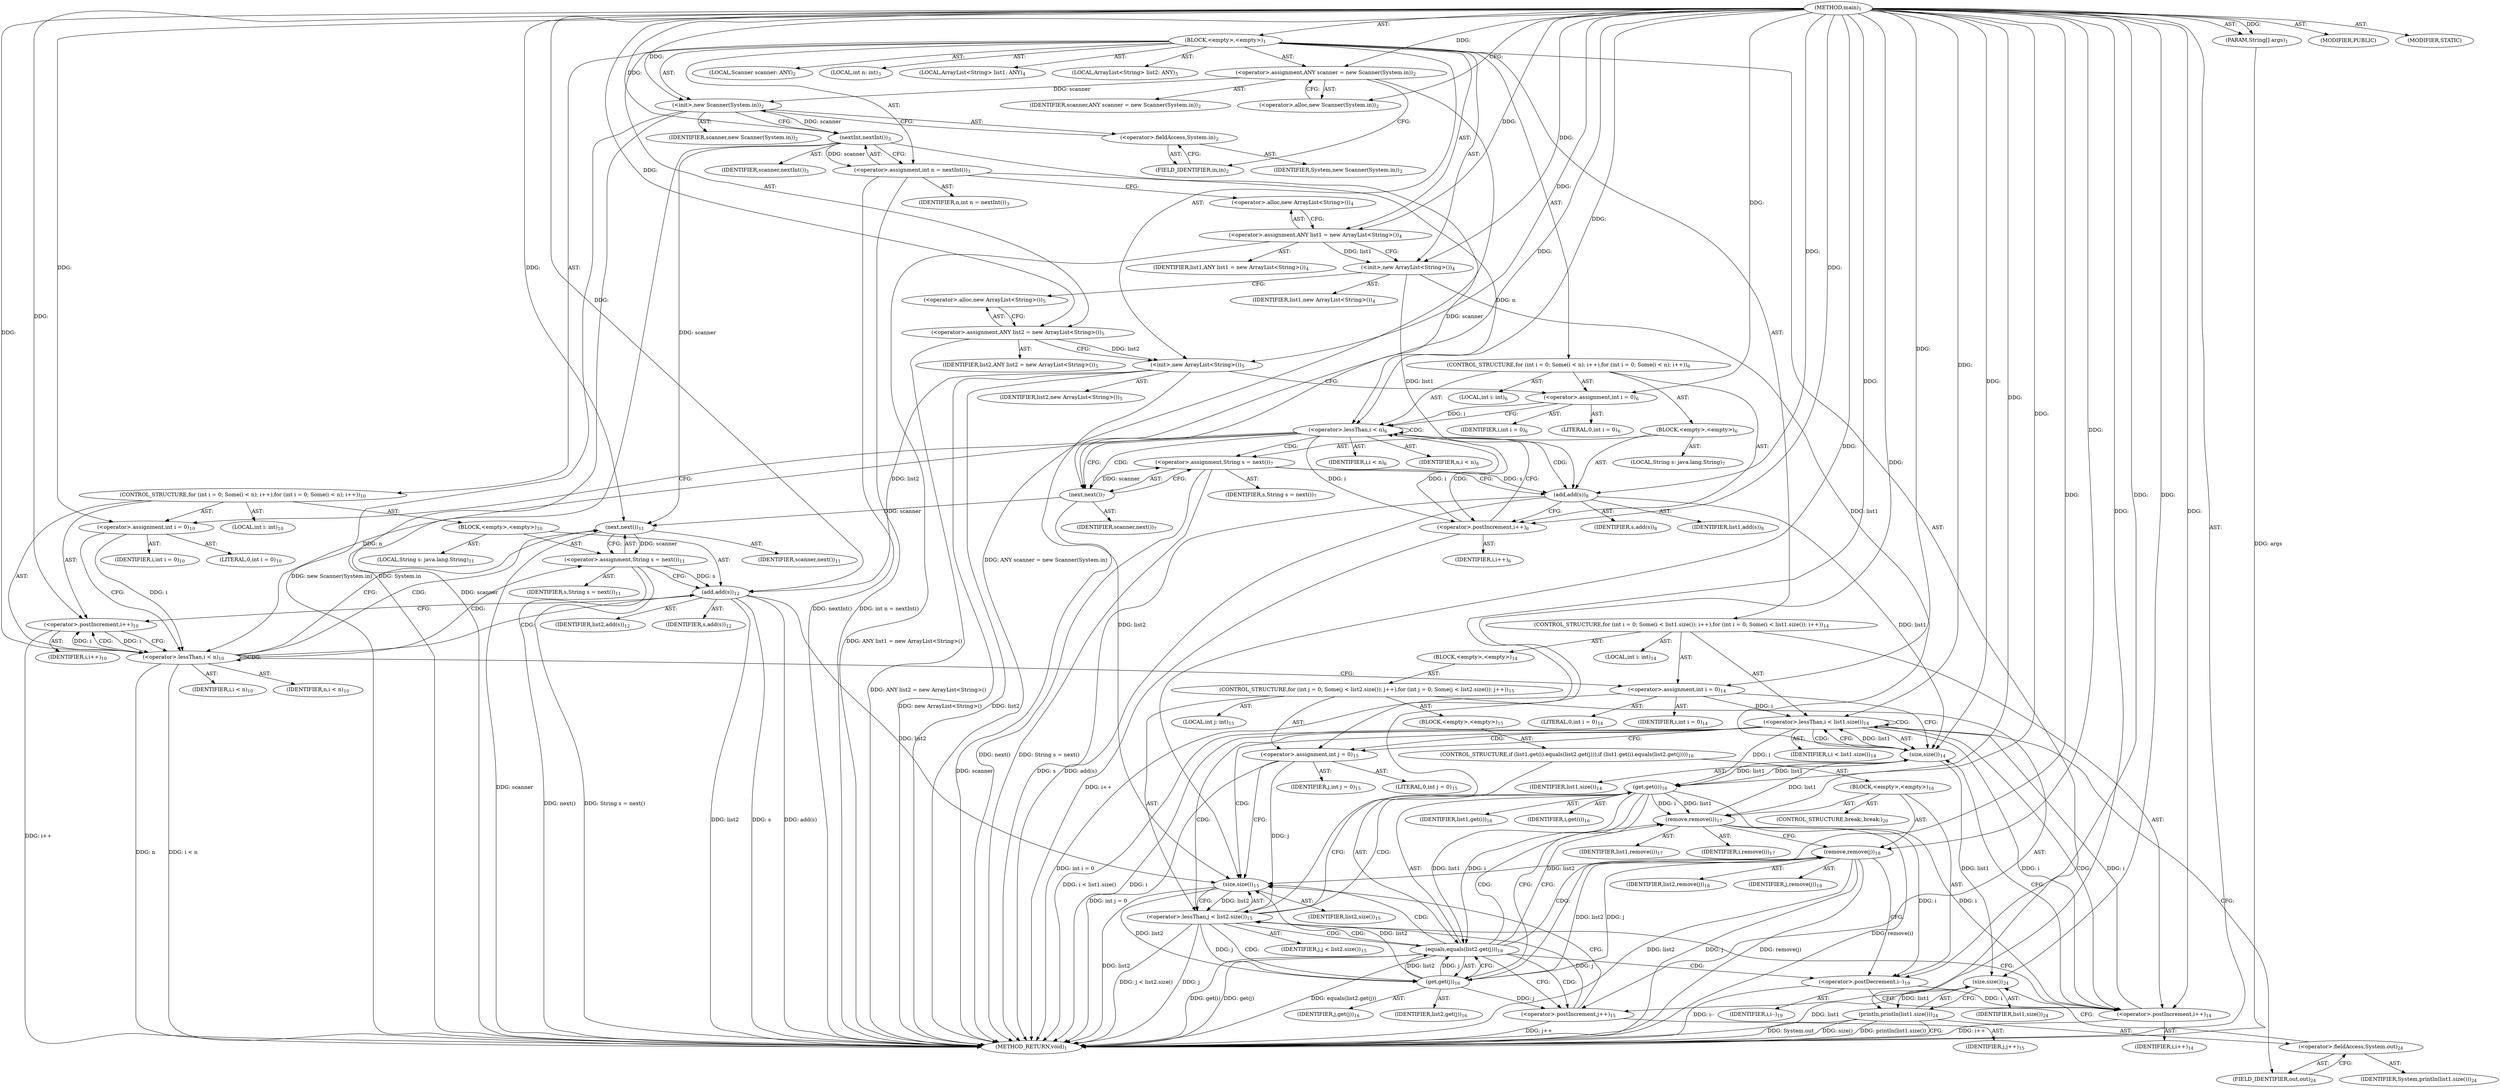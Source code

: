 digraph "main" {  
"23" [label = <(METHOD,main)<SUB>1</SUB>> ]
"24" [label = <(PARAM,String[] args)<SUB>1</SUB>> ]
"25" [label = <(BLOCK,&lt;empty&gt;,&lt;empty&gt;)<SUB>1</SUB>> ]
"4" [label = <(LOCAL,Scanner scanner: ANY)<SUB>2</SUB>> ]
"26" [label = <(&lt;operator&gt;.assignment,ANY scanner = new Scanner(System.in))<SUB>2</SUB>> ]
"27" [label = <(IDENTIFIER,scanner,ANY scanner = new Scanner(System.in))<SUB>2</SUB>> ]
"28" [label = <(&lt;operator&gt;.alloc,new Scanner(System.in))<SUB>2</SUB>> ]
"29" [label = <(&lt;init&gt;,new Scanner(System.in))<SUB>2</SUB>> ]
"3" [label = <(IDENTIFIER,scanner,new Scanner(System.in))<SUB>2</SUB>> ]
"30" [label = <(&lt;operator&gt;.fieldAccess,System.in)<SUB>2</SUB>> ]
"31" [label = <(IDENTIFIER,System,new Scanner(System.in))<SUB>2</SUB>> ]
"32" [label = <(FIELD_IDENTIFIER,in,in)<SUB>2</SUB>> ]
"33" [label = <(LOCAL,int n: int)<SUB>3</SUB>> ]
"34" [label = <(&lt;operator&gt;.assignment,int n = nextInt())<SUB>3</SUB>> ]
"35" [label = <(IDENTIFIER,n,int n = nextInt())<SUB>3</SUB>> ]
"36" [label = <(nextInt,nextInt())<SUB>3</SUB>> ]
"37" [label = <(IDENTIFIER,scanner,nextInt())<SUB>3</SUB>> ]
"6" [label = <(LOCAL,ArrayList&lt;String&gt; list1: ANY)<SUB>4</SUB>> ]
"38" [label = <(&lt;operator&gt;.assignment,ANY list1 = new ArrayList&lt;String&gt;())<SUB>4</SUB>> ]
"39" [label = <(IDENTIFIER,list1,ANY list1 = new ArrayList&lt;String&gt;())<SUB>4</SUB>> ]
"40" [label = <(&lt;operator&gt;.alloc,new ArrayList&lt;String&gt;())<SUB>4</SUB>> ]
"41" [label = <(&lt;init&gt;,new ArrayList&lt;String&gt;())<SUB>4</SUB>> ]
"5" [label = <(IDENTIFIER,list1,new ArrayList&lt;String&gt;())<SUB>4</SUB>> ]
"8" [label = <(LOCAL,ArrayList&lt;String&gt; list2: ANY)<SUB>5</SUB>> ]
"42" [label = <(&lt;operator&gt;.assignment,ANY list2 = new ArrayList&lt;String&gt;())<SUB>5</SUB>> ]
"43" [label = <(IDENTIFIER,list2,ANY list2 = new ArrayList&lt;String&gt;())<SUB>5</SUB>> ]
"44" [label = <(&lt;operator&gt;.alloc,new ArrayList&lt;String&gt;())<SUB>5</SUB>> ]
"45" [label = <(&lt;init&gt;,new ArrayList&lt;String&gt;())<SUB>5</SUB>> ]
"7" [label = <(IDENTIFIER,list2,new ArrayList&lt;String&gt;())<SUB>5</SUB>> ]
"46" [label = <(CONTROL_STRUCTURE,for (int i = 0; Some(i &lt; n); i++),for (int i = 0; Some(i &lt; n); i++))<SUB>6</SUB>> ]
"47" [label = <(LOCAL,int i: int)<SUB>6</SUB>> ]
"48" [label = <(&lt;operator&gt;.assignment,int i = 0)<SUB>6</SUB>> ]
"49" [label = <(IDENTIFIER,i,int i = 0)<SUB>6</SUB>> ]
"50" [label = <(LITERAL,0,int i = 0)<SUB>6</SUB>> ]
"51" [label = <(&lt;operator&gt;.lessThan,i &lt; n)<SUB>6</SUB>> ]
"52" [label = <(IDENTIFIER,i,i &lt; n)<SUB>6</SUB>> ]
"53" [label = <(IDENTIFIER,n,i &lt; n)<SUB>6</SUB>> ]
"54" [label = <(&lt;operator&gt;.postIncrement,i++)<SUB>6</SUB>> ]
"55" [label = <(IDENTIFIER,i,i++)<SUB>6</SUB>> ]
"56" [label = <(BLOCK,&lt;empty&gt;,&lt;empty&gt;)<SUB>6</SUB>> ]
"57" [label = <(LOCAL,String s: java.lang.String)<SUB>7</SUB>> ]
"58" [label = <(&lt;operator&gt;.assignment,String s = next())<SUB>7</SUB>> ]
"59" [label = <(IDENTIFIER,s,String s = next())<SUB>7</SUB>> ]
"60" [label = <(next,next())<SUB>7</SUB>> ]
"61" [label = <(IDENTIFIER,scanner,next())<SUB>7</SUB>> ]
"62" [label = <(add,add(s))<SUB>8</SUB>> ]
"63" [label = <(IDENTIFIER,list1,add(s))<SUB>8</SUB>> ]
"64" [label = <(IDENTIFIER,s,add(s))<SUB>8</SUB>> ]
"65" [label = <(CONTROL_STRUCTURE,for (int i = 0; Some(i &lt; n); i++),for (int i = 0; Some(i &lt; n); i++))<SUB>10</SUB>> ]
"66" [label = <(LOCAL,int i: int)<SUB>10</SUB>> ]
"67" [label = <(&lt;operator&gt;.assignment,int i = 0)<SUB>10</SUB>> ]
"68" [label = <(IDENTIFIER,i,int i = 0)<SUB>10</SUB>> ]
"69" [label = <(LITERAL,0,int i = 0)<SUB>10</SUB>> ]
"70" [label = <(&lt;operator&gt;.lessThan,i &lt; n)<SUB>10</SUB>> ]
"71" [label = <(IDENTIFIER,i,i &lt; n)<SUB>10</SUB>> ]
"72" [label = <(IDENTIFIER,n,i &lt; n)<SUB>10</SUB>> ]
"73" [label = <(&lt;operator&gt;.postIncrement,i++)<SUB>10</SUB>> ]
"74" [label = <(IDENTIFIER,i,i++)<SUB>10</SUB>> ]
"75" [label = <(BLOCK,&lt;empty&gt;,&lt;empty&gt;)<SUB>10</SUB>> ]
"76" [label = <(LOCAL,String s: java.lang.String)<SUB>11</SUB>> ]
"77" [label = <(&lt;operator&gt;.assignment,String s = next())<SUB>11</SUB>> ]
"78" [label = <(IDENTIFIER,s,String s = next())<SUB>11</SUB>> ]
"79" [label = <(next,next())<SUB>11</SUB>> ]
"80" [label = <(IDENTIFIER,scanner,next())<SUB>11</SUB>> ]
"81" [label = <(add,add(s))<SUB>12</SUB>> ]
"82" [label = <(IDENTIFIER,list2,add(s))<SUB>12</SUB>> ]
"83" [label = <(IDENTIFIER,s,add(s))<SUB>12</SUB>> ]
"84" [label = <(CONTROL_STRUCTURE,for (int i = 0; Some(i &lt; list1.size()); i++),for (int i = 0; Some(i &lt; list1.size()); i++))<SUB>14</SUB>> ]
"85" [label = <(LOCAL,int i: int)<SUB>14</SUB>> ]
"86" [label = <(&lt;operator&gt;.assignment,int i = 0)<SUB>14</SUB>> ]
"87" [label = <(IDENTIFIER,i,int i = 0)<SUB>14</SUB>> ]
"88" [label = <(LITERAL,0,int i = 0)<SUB>14</SUB>> ]
"89" [label = <(&lt;operator&gt;.lessThan,i &lt; list1.size())<SUB>14</SUB>> ]
"90" [label = <(IDENTIFIER,i,i &lt; list1.size())<SUB>14</SUB>> ]
"91" [label = <(size,size())<SUB>14</SUB>> ]
"92" [label = <(IDENTIFIER,list1,size())<SUB>14</SUB>> ]
"93" [label = <(&lt;operator&gt;.postIncrement,i++)<SUB>14</SUB>> ]
"94" [label = <(IDENTIFIER,i,i++)<SUB>14</SUB>> ]
"95" [label = <(BLOCK,&lt;empty&gt;,&lt;empty&gt;)<SUB>14</SUB>> ]
"96" [label = <(CONTROL_STRUCTURE,for (int j = 0; Some(j &lt; list2.size()); j++),for (int j = 0; Some(j &lt; list2.size()); j++))<SUB>15</SUB>> ]
"97" [label = <(LOCAL,int j: int)<SUB>15</SUB>> ]
"98" [label = <(&lt;operator&gt;.assignment,int j = 0)<SUB>15</SUB>> ]
"99" [label = <(IDENTIFIER,j,int j = 0)<SUB>15</SUB>> ]
"100" [label = <(LITERAL,0,int j = 0)<SUB>15</SUB>> ]
"101" [label = <(&lt;operator&gt;.lessThan,j &lt; list2.size())<SUB>15</SUB>> ]
"102" [label = <(IDENTIFIER,j,j &lt; list2.size())<SUB>15</SUB>> ]
"103" [label = <(size,size())<SUB>15</SUB>> ]
"104" [label = <(IDENTIFIER,list2,size())<SUB>15</SUB>> ]
"105" [label = <(&lt;operator&gt;.postIncrement,j++)<SUB>15</SUB>> ]
"106" [label = <(IDENTIFIER,j,j++)<SUB>15</SUB>> ]
"107" [label = <(BLOCK,&lt;empty&gt;,&lt;empty&gt;)<SUB>15</SUB>> ]
"108" [label = <(CONTROL_STRUCTURE,if (list1.get(i).equals(list2.get(j))),if (list1.get(i).equals(list2.get(j))))<SUB>16</SUB>> ]
"109" [label = <(equals,equals(list2.get(j)))<SUB>16</SUB>> ]
"110" [label = <(get,get(i))<SUB>16</SUB>> ]
"111" [label = <(IDENTIFIER,list1,get(i))<SUB>16</SUB>> ]
"112" [label = <(IDENTIFIER,i,get(i))<SUB>16</SUB>> ]
"113" [label = <(get,get(j))<SUB>16</SUB>> ]
"114" [label = <(IDENTIFIER,list2,get(j))<SUB>16</SUB>> ]
"115" [label = <(IDENTIFIER,j,get(j))<SUB>16</SUB>> ]
"116" [label = <(BLOCK,&lt;empty&gt;,&lt;empty&gt;)<SUB>16</SUB>> ]
"117" [label = <(remove,remove(i))<SUB>17</SUB>> ]
"118" [label = <(IDENTIFIER,list1,remove(i))<SUB>17</SUB>> ]
"119" [label = <(IDENTIFIER,i,remove(i))<SUB>17</SUB>> ]
"120" [label = <(remove,remove(j))<SUB>18</SUB>> ]
"121" [label = <(IDENTIFIER,list2,remove(j))<SUB>18</SUB>> ]
"122" [label = <(IDENTIFIER,j,remove(j))<SUB>18</SUB>> ]
"123" [label = <(&lt;operator&gt;.postDecrement,i--)<SUB>19</SUB>> ]
"124" [label = <(IDENTIFIER,i,i--)<SUB>19</SUB>> ]
"125" [label = <(CONTROL_STRUCTURE,break;,break;)<SUB>20</SUB>> ]
"126" [label = <(println,println(list1.size()))<SUB>24</SUB>> ]
"127" [label = <(&lt;operator&gt;.fieldAccess,System.out)<SUB>24</SUB>> ]
"128" [label = <(IDENTIFIER,System,println(list1.size()))<SUB>24</SUB>> ]
"129" [label = <(FIELD_IDENTIFIER,out,out)<SUB>24</SUB>> ]
"130" [label = <(size,size())<SUB>24</SUB>> ]
"131" [label = <(IDENTIFIER,list1,size())<SUB>24</SUB>> ]
"132" [label = <(MODIFIER,PUBLIC)> ]
"133" [label = <(MODIFIER,STATIC)> ]
"134" [label = <(METHOD_RETURN,void)<SUB>1</SUB>> ]
  "23" -> "24"  [ label = "AST: "] 
  "23" -> "25"  [ label = "AST: "] 
  "23" -> "132"  [ label = "AST: "] 
  "23" -> "133"  [ label = "AST: "] 
  "23" -> "134"  [ label = "AST: "] 
  "25" -> "4"  [ label = "AST: "] 
  "25" -> "26"  [ label = "AST: "] 
  "25" -> "29"  [ label = "AST: "] 
  "25" -> "33"  [ label = "AST: "] 
  "25" -> "34"  [ label = "AST: "] 
  "25" -> "6"  [ label = "AST: "] 
  "25" -> "38"  [ label = "AST: "] 
  "25" -> "41"  [ label = "AST: "] 
  "25" -> "8"  [ label = "AST: "] 
  "25" -> "42"  [ label = "AST: "] 
  "25" -> "45"  [ label = "AST: "] 
  "25" -> "46"  [ label = "AST: "] 
  "25" -> "65"  [ label = "AST: "] 
  "25" -> "84"  [ label = "AST: "] 
  "25" -> "126"  [ label = "AST: "] 
  "26" -> "27"  [ label = "AST: "] 
  "26" -> "28"  [ label = "AST: "] 
  "29" -> "3"  [ label = "AST: "] 
  "29" -> "30"  [ label = "AST: "] 
  "30" -> "31"  [ label = "AST: "] 
  "30" -> "32"  [ label = "AST: "] 
  "34" -> "35"  [ label = "AST: "] 
  "34" -> "36"  [ label = "AST: "] 
  "36" -> "37"  [ label = "AST: "] 
  "38" -> "39"  [ label = "AST: "] 
  "38" -> "40"  [ label = "AST: "] 
  "41" -> "5"  [ label = "AST: "] 
  "42" -> "43"  [ label = "AST: "] 
  "42" -> "44"  [ label = "AST: "] 
  "45" -> "7"  [ label = "AST: "] 
  "46" -> "47"  [ label = "AST: "] 
  "46" -> "48"  [ label = "AST: "] 
  "46" -> "51"  [ label = "AST: "] 
  "46" -> "54"  [ label = "AST: "] 
  "46" -> "56"  [ label = "AST: "] 
  "48" -> "49"  [ label = "AST: "] 
  "48" -> "50"  [ label = "AST: "] 
  "51" -> "52"  [ label = "AST: "] 
  "51" -> "53"  [ label = "AST: "] 
  "54" -> "55"  [ label = "AST: "] 
  "56" -> "57"  [ label = "AST: "] 
  "56" -> "58"  [ label = "AST: "] 
  "56" -> "62"  [ label = "AST: "] 
  "58" -> "59"  [ label = "AST: "] 
  "58" -> "60"  [ label = "AST: "] 
  "60" -> "61"  [ label = "AST: "] 
  "62" -> "63"  [ label = "AST: "] 
  "62" -> "64"  [ label = "AST: "] 
  "65" -> "66"  [ label = "AST: "] 
  "65" -> "67"  [ label = "AST: "] 
  "65" -> "70"  [ label = "AST: "] 
  "65" -> "73"  [ label = "AST: "] 
  "65" -> "75"  [ label = "AST: "] 
  "67" -> "68"  [ label = "AST: "] 
  "67" -> "69"  [ label = "AST: "] 
  "70" -> "71"  [ label = "AST: "] 
  "70" -> "72"  [ label = "AST: "] 
  "73" -> "74"  [ label = "AST: "] 
  "75" -> "76"  [ label = "AST: "] 
  "75" -> "77"  [ label = "AST: "] 
  "75" -> "81"  [ label = "AST: "] 
  "77" -> "78"  [ label = "AST: "] 
  "77" -> "79"  [ label = "AST: "] 
  "79" -> "80"  [ label = "AST: "] 
  "81" -> "82"  [ label = "AST: "] 
  "81" -> "83"  [ label = "AST: "] 
  "84" -> "85"  [ label = "AST: "] 
  "84" -> "86"  [ label = "AST: "] 
  "84" -> "89"  [ label = "AST: "] 
  "84" -> "93"  [ label = "AST: "] 
  "84" -> "95"  [ label = "AST: "] 
  "86" -> "87"  [ label = "AST: "] 
  "86" -> "88"  [ label = "AST: "] 
  "89" -> "90"  [ label = "AST: "] 
  "89" -> "91"  [ label = "AST: "] 
  "91" -> "92"  [ label = "AST: "] 
  "93" -> "94"  [ label = "AST: "] 
  "95" -> "96"  [ label = "AST: "] 
  "96" -> "97"  [ label = "AST: "] 
  "96" -> "98"  [ label = "AST: "] 
  "96" -> "101"  [ label = "AST: "] 
  "96" -> "105"  [ label = "AST: "] 
  "96" -> "107"  [ label = "AST: "] 
  "98" -> "99"  [ label = "AST: "] 
  "98" -> "100"  [ label = "AST: "] 
  "101" -> "102"  [ label = "AST: "] 
  "101" -> "103"  [ label = "AST: "] 
  "103" -> "104"  [ label = "AST: "] 
  "105" -> "106"  [ label = "AST: "] 
  "107" -> "108"  [ label = "AST: "] 
  "108" -> "109"  [ label = "AST: "] 
  "108" -> "116"  [ label = "AST: "] 
  "109" -> "110"  [ label = "AST: "] 
  "109" -> "113"  [ label = "AST: "] 
  "110" -> "111"  [ label = "AST: "] 
  "110" -> "112"  [ label = "AST: "] 
  "113" -> "114"  [ label = "AST: "] 
  "113" -> "115"  [ label = "AST: "] 
  "116" -> "117"  [ label = "AST: "] 
  "116" -> "120"  [ label = "AST: "] 
  "116" -> "123"  [ label = "AST: "] 
  "116" -> "125"  [ label = "AST: "] 
  "117" -> "118"  [ label = "AST: "] 
  "117" -> "119"  [ label = "AST: "] 
  "120" -> "121"  [ label = "AST: "] 
  "120" -> "122"  [ label = "AST: "] 
  "123" -> "124"  [ label = "AST: "] 
  "126" -> "127"  [ label = "AST: "] 
  "126" -> "130"  [ label = "AST: "] 
  "127" -> "128"  [ label = "AST: "] 
  "127" -> "129"  [ label = "AST: "] 
  "130" -> "131"  [ label = "AST: "] 
  "26" -> "32"  [ label = "CFG: "] 
  "29" -> "36"  [ label = "CFG: "] 
  "34" -> "40"  [ label = "CFG: "] 
  "38" -> "41"  [ label = "CFG: "] 
  "41" -> "44"  [ label = "CFG: "] 
  "42" -> "45"  [ label = "CFG: "] 
  "45" -> "48"  [ label = "CFG: "] 
  "126" -> "134"  [ label = "CFG: "] 
  "28" -> "26"  [ label = "CFG: "] 
  "30" -> "29"  [ label = "CFG: "] 
  "36" -> "34"  [ label = "CFG: "] 
  "40" -> "38"  [ label = "CFG: "] 
  "44" -> "42"  [ label = "CFG: "] 
  "48" -> "51"  [ label = "CFG: "] 
  "51" -> "60"  [ label = "CFG: "] 
  "51" -> "67"  [ label = "CFG: "] 
  "54" -> "51"  [ label = "CFG: "] 
  "67" -> "70"  [ label = "CFG: "] 
  "70" -> "79"  [ label = "CFG: "] 
  "70" -> "86"  [ label = "CFG: "] 
  "73" -> "70"  [ label = "CFG: "] 
  "86" -> "91"  [ label = "CFG: "] 
  "89" -> "98"  [ label = "CFG: "] 
  "89" -> "129"  [ label = "CFG: "] 
  "93" -> "91"  [ label = "CFG: "] 
  "127" -> "130"  [ label = "CFG: "] 
  "130" -> "126"  [ label = "CFG: "] 
  "32" -> "30"  [ label = "CFG: "] 
  "58" -> "62"  [ label = "CFG: "] 
  "62" -> "54"  [ label = "CFG: "] 
  "77" -> "81"  [ label = "CFG: "] 
  "81" -> "73"  [ label = "CFG: "] 
  "91" -> "89"  [ label = "CFG: "] 
  "129" -> "127"  [ label = "CFG: "] 
  "60" -> "58"  [ label = "CFG: "] 
  "79" -> "77"  [ label = "CFG: "] 
  "98" -> "103"  [ label = "CFG: "] 
  "101" -> "110"  [ label = "CFG: "] 
  "101" -> "93"  [ label = "CFG: "] 
  "105" -> "103"  [ label = "CFG: "] 
  "103" -> "101"  [ label = "CFG: "] 
  "109" -> "117"  [ label = "CFG: "] 
  "109" -> "105"  [ label = "CFG: "] 
  "110" -> "113"  [ label = "CFG: "] 
  "113" -> "109"  [ label = "CFG: "] 
  "117" -> "120"  [ label = "CFG: "] 
  "120" -> "123"  [ label = "CFG: "] 
  "123" -> "93"  [ label = "CFG: "] 
  "23" -> "28"  [ label = "CFG: "] 
  "24" -> "134"  [ label = "DDG: args"] 
  "26" -> "134"  [ label = "DDG: ANY scanner = new Scanner(System.in)"] 
  "29" -> "134"  [ label = "DDG: System.in"] 
  "29" -> "134"  [ label = "DDG: new Scanner(System.in)"] 
  "36" -> "134"  [ label = "DDG: scanner"] 
  "34" -> "134"  [ label = "DDG: nextInt()"] 
  "34" -> "134"  [ label = "DDG: int n = nextInt()"] 
  "38" -> "134"  [ label = "DDG: ANY list1 = new ArrayList&lt;String&gt;()"] 
  "42" -> "134"  [ label = "DDG: ANY list2 = new ArrayList&lt;String&gt;()"] 
  "45" -> "134"  [ label = "DDG: list2"] 
  "45" -> "134"  [ label = "DDG: new ArrayList&lt;String&gt;()"] 
  "70" -> "134"  [ label = "DDG: n"] 
  "70" -> "134"  [ label = "DDG: i &lt; n"] 
  "86" -> "134"  [ label = "DDG: int i = 0"] 
  "89" -> "134"  [ label = "DDG: i"] 
  "89" -> "134"  [ label = "DDG: i &lt; list1.size()"] 
  "126" -> "134"  [ label = "DDG: System.out"] 
  "130" -> "134"  [ label = "DDG: list1"] 
  "126" -> "134"  [ label = "DDG: size()"] 
  "126" -> "134"  [ label = "DDG: println(list1.size())"] 
  "98" -> "134"  [ label = "DDG: int j = 0"] 
  "101" -> "134"  [ label = "DDG: j"] 
  "103" -> "134"  [ label = "DDG: list2"] 
  "101" -> "134"  [ label = "DDG: j &lt; list2.size()"] 
  "109" -> "134"  [ label = "DDG: get(i)"] 
  "109" -> "134"  [ label = "DDG: get(j)"] 
  "109" -> "134"  [ label = "DDG: equals(list2.get(j))"] 
  "105" -> "134"  [ label = "DDG: j++"] 
  "117" -> "134"  [ label = "DDG: remove(i)"] 
  "120" -> "134"  [ label = "DDG: list2"] 
  "120" -> "134"  [ label = "DDG: j"] 
  "120" -> "134"  [ label = "DDG: remove(j)"] 
  "123" -> "134"  [ label = "DDG: i--"] 
  "93" -> "134"  [ label = "DDG: i++"] 
  "79" -> "134"  [ label = "DDG: scanner"] 
  "77" -> "134"  [ label = "DDG: next()"] 
  "77" -> "134"  [ label = "DDG: String s = next()"] 
  "81" -> "134"  [ label = "DDG: list2"] 
  "81" -> "134"  [ label = "DDG: s"] 
  "81" -> "134"  [ label = "DDG: add(s)"] 
  "73" -> "134"  [ label = "DDG: i++"] 
  "60" -> "134"  [ label = "DDG: scanner"] 
  "58" -> "134"  [ label = "DDG: next()"] 
  "58" -> "134"  [ label = "DDG: String s = next()"] 
  "62" -> "134"  [ label = "DDG: s"] 
  "62" -> "134"  [ label = "DDG: add(s)"] 
  "54" -> "134"  [ label = "DDG: i++"] 
  "23" -> "24"  [ label = "DDG: "] 
  "23" -> "26"  [ label = "DDG: "] 
  "36" -> "34"  [ label = "DDG: scanner"] 
  "23" -> "38"  [ label = "DDG: "] 
  "23" -> "42"  [ label = "DDG: "] 
  "26" -> "29"  [ label = "DDG: scanner"] 
  "23" -> "29"  [ label = "DDG: "] 
  "38" -> "41"  [ label = "DDG: list1"] 
  "23" -> "41"  [ label = "DDG: "] 
  "42" -> "45"  [ label = "DDG: list2"] 
  "23" -> "45"  [ label = "DDG: "] 
  "23" -> "48"  [ label = "DDG: "] 
  "23" -> "67"  [ label = "DDG: "] 
  "23" -> "86"  [ label = "DDG: "] 
  "130" -> "126"  [ label = "DDG: list1"] 
  "29" -> "36"  [ label = "DDG: scanner"] 
  "23" -> "36"  [ label = "DDG: "] 
  "48" -> "51"  [ label = "DDG: i"] 
  "54" -> "51"  [ label = "DDG: i"] 
  "23" -> "51"  [ label = "DDG: "] 
  "34" -> "51"  [ label = "DDG: n"] 
  "51" -> "54"  [ label = "DDG: i"] 
  "23" -> "54"  [ label = "DDG: "] 
  "60" -> "58"  [ label = "DDG: scanner"] 
  "67" -> "70"  [ label = "DDG: i"] 
  "73" -> "70"  [ label = "DDG: i"] 
  "23" -> "70"  [ label = "DDG: "] 
  "51" -> "70"  [ label = "DDG: n"] 
  "70" -> "73"  [ label = "DDG: i"] 
  "23" -> "73"  [ label = "DDG: "] 
  "79" -> "77"  [ label = "DDG: scanner"] 
  "86" -> "89"  [ label = "DDG: i"] 
  "93" -> "89"  [ label = "DDG: i"] 
  "23" -> "89"  [ label = "DDG: "] 
  "91" -> "89"  [ label = "DDG: list1"] 
  "89" -> "93"  [ label = "DDG: i"] 
  "110" -> "93"  [ label = "DDG: i"] 
  "123" -> "93"  [ label = "DDG: i"] 
  "23" -> "93"  [ label = "DDG: "] 
  "91" -> "130"  [ label = "DDG: list1"] 
  "23" -> "130"  [ label = "DDG: "] 
  "41" -> "62"  [ label = "DDG: list1"] 
  "23" -> "62"  [ label = "DDG: "] 
  "58" -> "62"  [ label = "DDG: s"] 
  "45" -> "81"  [ label = "DDG: list2"] 
  "23" -> "81"  [ label = "DDG: "] 
  "77" -> "81"  [ label = "DDG: s"] 
  "41" -> "91"  [ label = "DDG: list1"] 
  "110" -> "91"  [ label = "DDG: list1"] 
  "117" -> "91"  [ label = "DDG: list1"] 
  "62" -> "91"  [ label = "DDG: list1"] 
  "23" -> "91"  [ label = "DDG: "] 
  "23" -> "98"  [ label = "DDG: "] 
  "36" -> "60"  [ label = "DDG: scanner"] 
  "23" -> "60"  [ label = "DDG: "] 
  "36" -> "79"  [ label = "DDG: scanner"] 
  "60" -> "79"  [ label = "DDG: scanner"] 
  "23" -> "79"  [ label = "DDG: "] 
  "98" -> "101"  [ label = "DDG: j"] 
  "105" -> "101"  [ label = "DDG: j"] 
  "23" -> "101"  [ label = "DDG: "] 
  "103" -> "101"  [ label = "DDG: list2"] 
  "113" -> "105"  [ label = "DDG: j"] 
  "23" -> "105"  [ label = "DDG: "] 
  "45" -> "103"  [ label = "DDG: list2"] 
  "113" -> "103"  [ label = "DDG: list2"] 
  "120" -> "103"  [ label = "DDG: list2"] 
  "81" -> "103"  [ label = "DDG: list2"] 
  "23" -> "103"  [ label = "DDG: "] 
  "110" -> "109"  [ label = "DDG: list1"] 
  "110" -> "109"  [ label = "DDG: i"] 
  "113" -> "109"  [ label = "DDG: list2"] 
  "113" -> "109"  [ label = "DDG: j"] 
  "91" -> "110"  [ label = "DDG: list1"] 
  "23" -> "110"  [ label = "DDG: "] 
  "89" -> "110"  [ label = "DDG: i"] 
  "103" -> "113"  [ label = "DDG: list2"] 
  "23" -> "113"  [ label = "DDG: "] 
  "101" -> "113"  [ label = "DDG: j"] 
  "110" -> "117"  [ label = "DDG: list1"] 
  "23" -> "117"  [ label = "DDG: "] 
  "110" -> "117"  [ label = "DDG: i"] 
  "113" -> "120"  [ label = "DDG: list2"] 
  "23" -> "120"  [ label = "DDG: "] 
  "113" -> "120"  [ label = "DDG: j"] 
  "117" -> "123"  [ label = "DDG: i"] 
  "23" -> "123"  [ label = "DDG: "] 
  "51" -> "60"  [ label = "CDG: "] 
  "51" -> "51"  [ label = "CDG: "] 
  "51" -> "54"  [ label = "CDG: "] 
  "51" -> "58"  [ label = "CDG: "] 
  "51" -> "62"  [ label = "CDG: "] 
  "70" -> "73"  [ label = "CDG: "] 
  "70" -> "77"  [ label = "CDG: "] 
  "70" -> "81"  [ label = "CDG: "] 
  "70" -> "79"  [ label = "CDG: "] 
  "70" -> "70"  [ label = "CDG: "] 
  "89" -> "89"  [ label = "CDG: "] 
  "89" -> "98"  [ label = "CDG: "] 
  "89" -> "103"  [ label = "CDG: "] 
  "89" -> "91"  [ label = "CDG: "] 
  "89" -> "93"  [ label = "CDG: "] 
  "89" -> "101"  [ label = "CDG: "] 
  "101" -> "113"  [ label = "CDG: "] 
  "101" -> "110"  [ label = "CDG: "] 
  "101" -> "109"  [ label = "CDG: "] 
  "109" -> "120"  [ label = "CDG: "] 
  "109" -> "103"  [ label = "CDG: "] 
  "109" -> "123"  [ label = "CDG: "] 
  "109" -> "101"  [ label = "CDG: "] 
  "109" -> "105"  [ label = "CDG: "] 
  "109" -> "117"  [ label = "CDG: "] 
}
